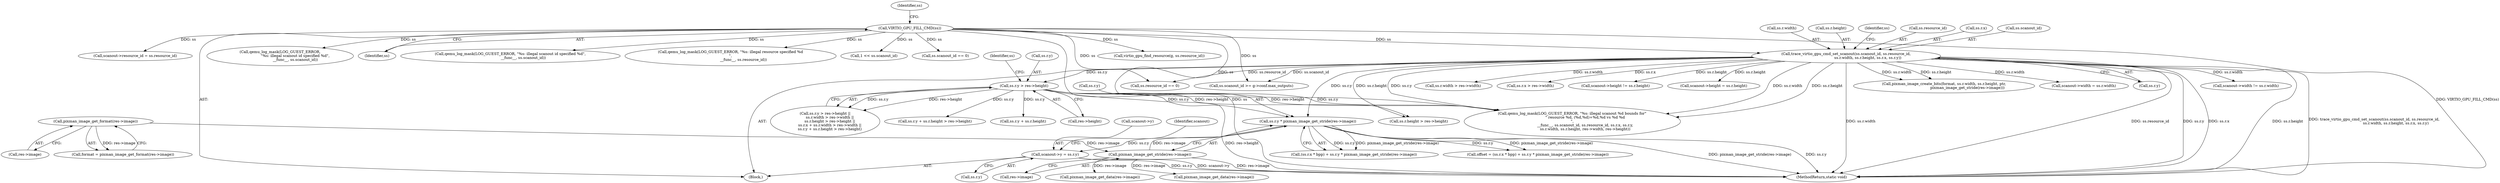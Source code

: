 digraph "0_qemu_dd248ed7e204ee8a1873914e02b8b526e8f1b80d@pointer" {
"1000572" [label="(Call,scanout->y = ss.r.y)"];
"1000432" [label="(Call,ss.r.y * pixman_image_get_stride(res->image))"];
"1000295" [label="(Call,ss.r.y > res->height)"];
"1000114" [label="(Call,trace_virtio_gpu_cmd_set_scanout(ss.scanout_id, ss.resource_id,\n                                     ss.r.width, ss.r.height, ss.r.x, ss.r.y))"];
"1000112" [label="(Call,VIRTIO_GPU_FILL_CMD(ss))"];
"1000438" [label="(Call,pixman_image_get_stride(res->image))"];
"1000410" [label="(Call,pixman_image_get_format(res->image))"];
"1000301" [label="(Call,res->height)"];
"1000112" [label="(Call,VIRTIO_GPU_FILL_CMD(ss))"];
"1000219" [label="(Call,qemu_log_mask(LOG_GUEST_ERROR,\n                          \"%s: illegal scanout id specified %d\",\n                          __func__, ss.scanout_id))"];
"1000296" [label="(Call,ss.r.y)"];
"1000113" [label="(Identifier,ss)"];
"1000116" [label="(Identifier,ss)"];
"1000114" [label="(Call,trace_virtio_gpu_cmd_set_scanout(ss.scanout_id, ss.resource_id,\n                                     ss.r.width, ss.r.height, ss.r.x, ss.r.y))"];
"1000126" [label="(Call,ss.r.height)"];
"1000152" [label="(Call,qemu_log_mask(LOG_GUEST_ERROR, \"%s: illegal scanout id specified %d\",\n                      __func__, ss.scanout_id))"];
"1000144" [label="(Identifier,ss)"];
"1000118" [label="(Call,ss.resource_id)"];
"1000432" [label="(Call,ss.r.y * pixman_image_get_stride(res->image))"];
"1000270" [label="(Call,qemu_log_mask(LOG_GUEST_ERROR, \"%s: illegal resource specified %d\n\",\n                      __func__, ss.resource_id))"];
"1000457" [label="(Call,pixman_image_get_data(res->image))"];
"1000496" [label="(Call,pixman_image_create_bits(format, ss.r.width, ss.r.height, ptr,\n                                        pixman_image_get_stride(res->image)))"];
"1000207" [label="(Call,1 << ss.scanout_id)"];
"1000213" [label="(Call,ss.scanout_id == 0)"];
"1000573" [label="(Call,scanout->y)"];
"1000408" [label="(Call,format = pixman_image_get_format(res->image))"];
"1000489" [label="(Call,pixman_image_get_data(res->image))"];
"1000294" [label="(Call,ss.r.y > res->height ||\n        ss.r.width > res->width ||\n        ss.r.height > res->height ||\n        ss.r.x + ss.r.width > res->width ||\n        ss.r.y + ss.r.height > res->height)"];
"1000433" [label="(Call,ss.r.y)"];
"1000315" [label="(Call,ss.r.height > res->height)"];
"1000581" [label="(Call,scanout->width = ss.r.width)"];
"1000131" [label="(Call,ss.r.x)"];
"1000136" [label="(Call,ss.r.y)"];
"1000171" [label="(Call,ss.resource_id == 0)"];
"1000463" [label="(Call,scanout->width != ss.r.width)"];
"1000411" [label="(Call,res->image)"];
"1000599" [label="(MethodReturn,static void)"];
"1000261" [label="(Call,virtio_gpu_find_resource(g, ss.resource_id))"];
"1000115" [label="(Call,ss.scanout_id)"];
"1000121" [label="(Call,ss.r.width)"];
"1000340" [label="(Call,ss.r.y + ss.r.height > res->height)"];
"1000295" [label="(Call,ss.r.y > res->height)"];
"1000142" [label="(Call,ss.scanout_id >= g->conf.max_outputs)"];
"1000438" [label="(Call,pixman_image_get_stride(res->image))"];
"1000556" [label="(Call,scanout->resource_id = ss.resource_id)"];
"1000308" [label="(Identifier,ss)"];
"1000105" [label="(Block,)"];
"1000341" [label="(Call,ss.r.y + ss.r.height)"];
"1000410" [label="(Call,pixman_image_get_format(res->image))"];
"1000305" [label="(Call,ss.r.width > res->width)"];
"1000285" [label="(Call,ss.r.x > res->width)"];
"1000472" [label="(Call,scanout->height != ss.r.height)"];
"1000590" [label="(Call,scanout->height = ss.r.height)"];
"1000439" [label="(Call,res->image)"];
"1000576" [label="(Call,ss.r.y)"];
"1000422" [label="(Call,offset = (ss.r.x * bpp) + ss.r.y * pixman_image_get_stride(res->image))"];
"1000356" [label="(Call,qemu_log_mask(LOG_GUEST_ERROR, \"%s: illegal scanout %d bounds for\"\n                      \" resource %d, (%d,%d)+%d,%d vs %d %d\n\",\n                      __func__, ss.scanout_id, ss.resource_id, ss.r.x, ss.r.y,\n                      ss.r.width, ss.r.height, res->width, res->height))"];
"1000583" [label="(Identifier,scanout)"];
"1000572" [label="(Call,scanout->y = ss.r.y)"];
"1000424" [label="(Call,(ss.r.x * bpp) + ss.r.y * pixman_image_get_stride(res->image))"];
"1000572" -> "1000105"  [label="AST: "];
"1000572" -> "1000576"  [label="CFG: "];
"1000573" -> "1000572"  [label="AST: "];
"1000576" -> "1000572"  [label="AST: "];
"1000583" -> "1000572"  [label="CFG: "];
"1000572" -> "1000599"  [label="DDG: ss.r.y"];
"1000572" -> "1000599"  [label="DDG: scanout->y"];
"1000432" -> "1000572"  [label="DDG: ss.r.y"];
"1000432" -> "1000424"  [label="AST: "];
"1000432" -> "1000438"  [label="CFG: "];
"1000433" -> "1000432"  [label="AST: "];
"1000438" -> "1000432"  [label="AST: "];
"1000424" -> "1000432"  [label="CFG: "];
"1000432" -> "1000599"  [label="DDG: pixman_image_get_stride(res->image)"];
"1000432" -> "1000599"  [label="DDG: ss.r.y"];
"1000432" -> "1000422"  [label="DDG: ss.r.y"];
"1000432" -> "1000422"  [label="DDG: pixman_image_get_stride(res->image)"];
"1000432" -> "1000424"  [label="DDG: ss.r.y"];
"1000432" -> "1000424"  [label="DDG: pixman_image_get_stride(res->image)"];
"1000295" -> "1000432"  [label="DDG: ss.r.y"];
"1000114" -> "1000432"  [label="DDG: ss.r.y"];
"1000438" -> "1000432"  [label="DDG: res->image"];
"1000295" -> "1000294"  [label="AST: "];
"1000295" -> "1000301"  [label="CFG: "];
"1000296" -> "1000295"  [label="AST: "];
"1000301" -> "1000295"  [label="AST: "];
"1000308" -> "1000295"  [label="CFG: "];
"1000294" -> "1000295"  [label="CFG: "];
"1000295" -> "1000599"  [label="DDG: res->height"];
"1000295" -> "1000294"  [label="DDG: ss.r.y"];
"1000295" -> "1000294"  [label="DDG: res->height"];
"1000114" -> "1000295"  [label="DDG: ss.r.y"];
"1000295" -> "1000315"  [label="DDG: res->height"];
"1000295" -> "1000340"  [label="DDG: ss.r.y"];
"1000295" -> "1000341"  [label="DDG: ss.r.y"];
"1000295" -> "1000356"  [label="DDG: ss.r.y"];
"1000295" -> "1000356"  [label="DDG: res->height"];
"1000114" -> "1000105"  [label="AST: "];
"1000114" -> "1000136"  [label="CFG: "];
"1000115" -> "1000114"  [label="AST: "];
"1000118" -> "1000114"  [label="AST: "];
"1000121" -> "1000114"  [label="AST: "];
"1000126" -> "1000114"  [label="AST: "];
"1000131" -> "1000114"  [label="AST: "];
"1000136" -> "1000114"  [label="AST: "];
"1000144" -> "1000114"  [label="CFG: "];
"1000114" -> "1000599"  [label="DDG: ss.r.height"];
"1000114" -> "1000599"  [label="DDG: trace_virtio_gpu_cmd_set_scanout(ss.scanout_id, ss.resource_id,\n                                     ss.r.width, ss.r.height, ss.r.x, ss.r.y)"];
"1000114" -> "1000599"  [label="DDG: ss.r.width"];
"1000114" -> "1000599"  [label="DDG: ss.resource_id"];
"1000114" -> "1000599"  [label="DDG: ss.r.y"];
"1000114" -> "1000599"  [label="DDG: ss.r.x"];
"1000112" -> "1000114"  [label="DDG: ss"];
"1000114" -> "1000142"  [label="DDG: ss.scanout_id"];
"1000114" -> "1000171"  [label="DDG: ss.resource_id"];
"1000114" -> "1000285"  [label="DDG: ss.r.x"];
"1000114" -> "1000305"  [label="DDG: ss.r.width"];
"1000114" -> "1000315"  [label="DDG: ss.r.height"];
"1000114" -> "1000356"  [label="DDG: ss.r.y"];
"1000114" -> "1000356"  [label="DDG: ss.r.width"];
"1000114" -> "1000356"  [label="DDG: ss.r.height"];
"1000114" -> "1000463"  [label="DDG: ss.r.width"];
"1000114" -> "1000472"  [label="DDG: ss.r.height"];
"1000114" -> "1000496"  [label="DDG: ss.r.width"];
"1000114" -> "1000496"  [label="DDG: ss.r.height"];
"1000114" -> "1000581"  [label="DDG: ss.r.width"];
"1000114" -> "1000590"  [label="DDG: ss.r.height"];
"1000112" -> "1000105"  [label="AST: "];
"1000112" -> "1000113"  [label="CFG: "];
"1000113" -> "1000112"  [label="AST: "];
"1000116" -> "1000112"  [label="CFG: "];
"1000112" -> "1000599"  [label="DDG: VIRTIO_GPU_FILL_CMD(ss)"];
"1000112" -> "1000599"  [label="DDG: ss"];
"1000112" -> "1000142"  [label="DDG: ss"];
"1000112" -> "1000152"  [label="DDG: ss"];
"1000112" -> "1000171"  [label="DDG: ss"];
"1000112" -> "1000207"  [label="DDG: ss"];
"1000112" -> "1000213"  [label="DDG: ss"];
"1000112" -> "1000219"  [label="DDG: ss"];
"1000112" -> "1000261"  [label="DDG: ss"];
"1000112" -> "1000270"  [label="DDG: ss"];
"1000112" -> "1000356"  [label="DDG: ss"];
"1000112" -> "1000556"  [label="DDG: ss"];
"1000438" -> "1000439"  [label="CFG: "];
"1000439" -> "1000438"  [label="AST: "];
"1000438" -> "1000599"  [label="DDG: res->image"];
"1000410" -> "1000438"  [label="DDG: res->image"];
"1000438" -> "1000457"  [label="DDG: res->image"];
"1000438" -> "1000489"  [label="DDG: res->image"];
"1000410" -> "1000408"  [label="AST: "];
"1000410" -> "1000411"  [label="CFG: "];
"1000411" -> "1000410"  [label="AST: "];
"1000408" -> "1000410"  [label="CFG: "];
"1000410" -> "1000408"  [label="DDG: res->image"];
}
